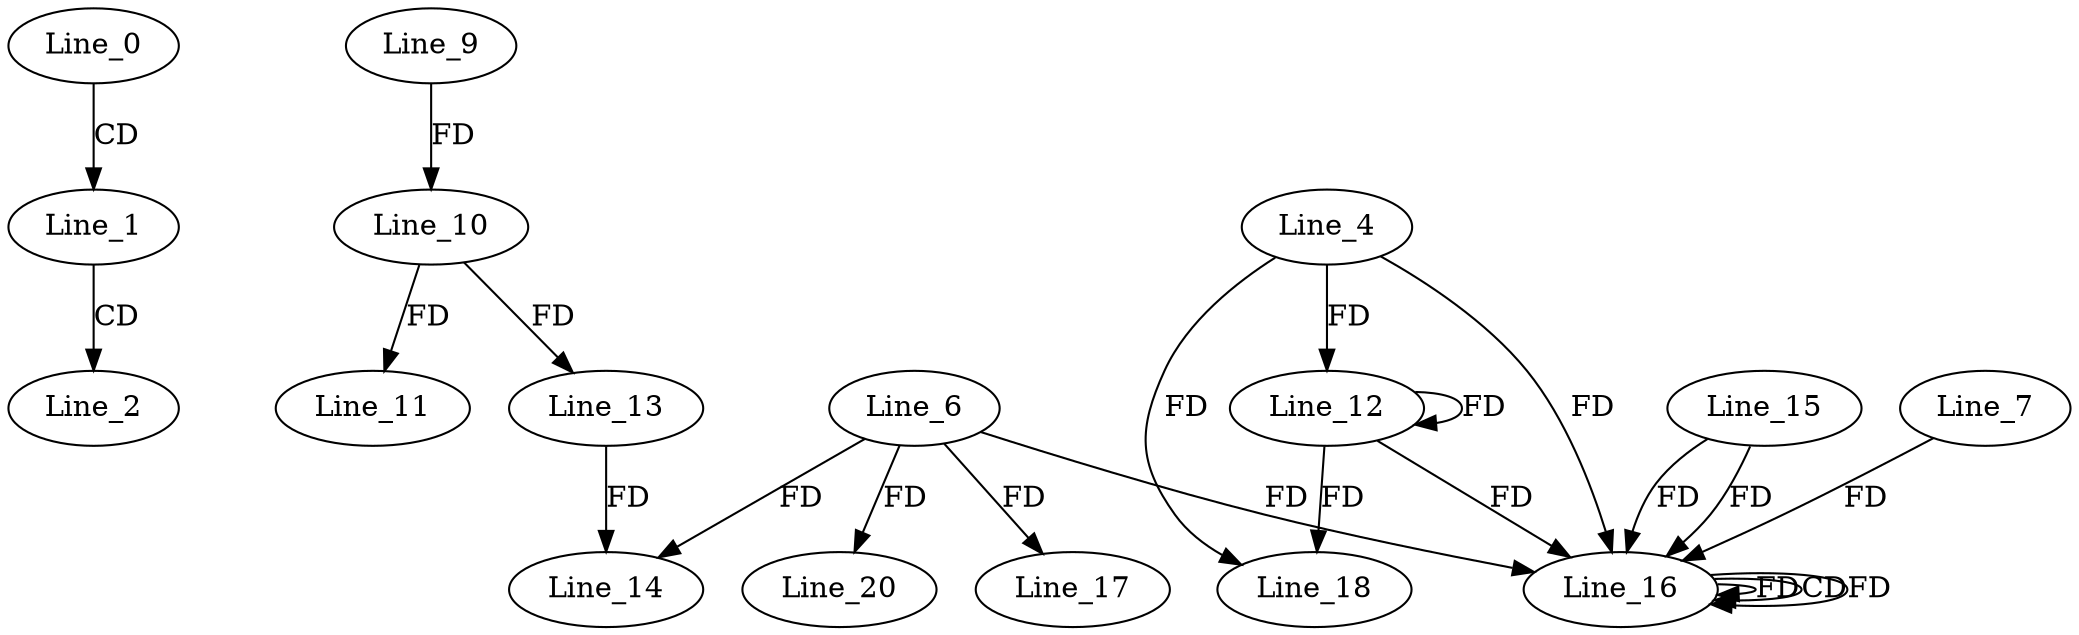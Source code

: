 digraph G {
  Line_0;
  Line_1;
  Line_2;
  Line_9;
  Line_10;
  Line_10;
  Line_11;
  Line_4;
  Line_12;
  Line_13;
  Line_6;
  Line_14;
  Line_13;
  Line_16;
  Line_15;
  Line_16;
  Line_7;
  Line_16;
  Line_16;
  Line_17;
  Line_18;
  Line_20;
  Line_0 -> Line_1 [ label="CD" ];
  Line_1 -> Line_2 [ label="CD" ];
  Line_9 -> Line_10 [ label="FD" ];
  Line_10 -> Line_11 [ label="FD" ];
  Line_4 -> Line_12 [ label="FD" ];
  Line_12 -> Line_12 [ label="FD" ];
  Line_10 -> Line_13 [ label="FD" ];
  Line_6 -> Line_14 [ label="FD" ];
  Line_13 -> Line_14 [ label="FD" ];
  Line_16 -> Line_16 [ label="FD" ];
  Line_15 -> Line_16 [ label="FD" ];
  Line_4 -> Line_16 [ label="FD" ];
  Line_12 -> Line_16 [ label="FD" ];
  Line_7 -> Line_16 [ label="FD" ];
  Line_16 -> Line_16 [ label="CD" ];
  Line_6 -> Line_16 [ label="FD" ];
  Line_16 -> Line_16 [ label="FD" ];
  Line_15 -> Line_16 [ label="FD" ];
  Line_6 -> Line_17 [ label="FD" ];
  Line_4 -> Line_18 [ label="FD" ];
  Line_12 -> Line_18 [ label="FD" ];
  Line_6 -> Line_20 [ label="FD" ];
}
